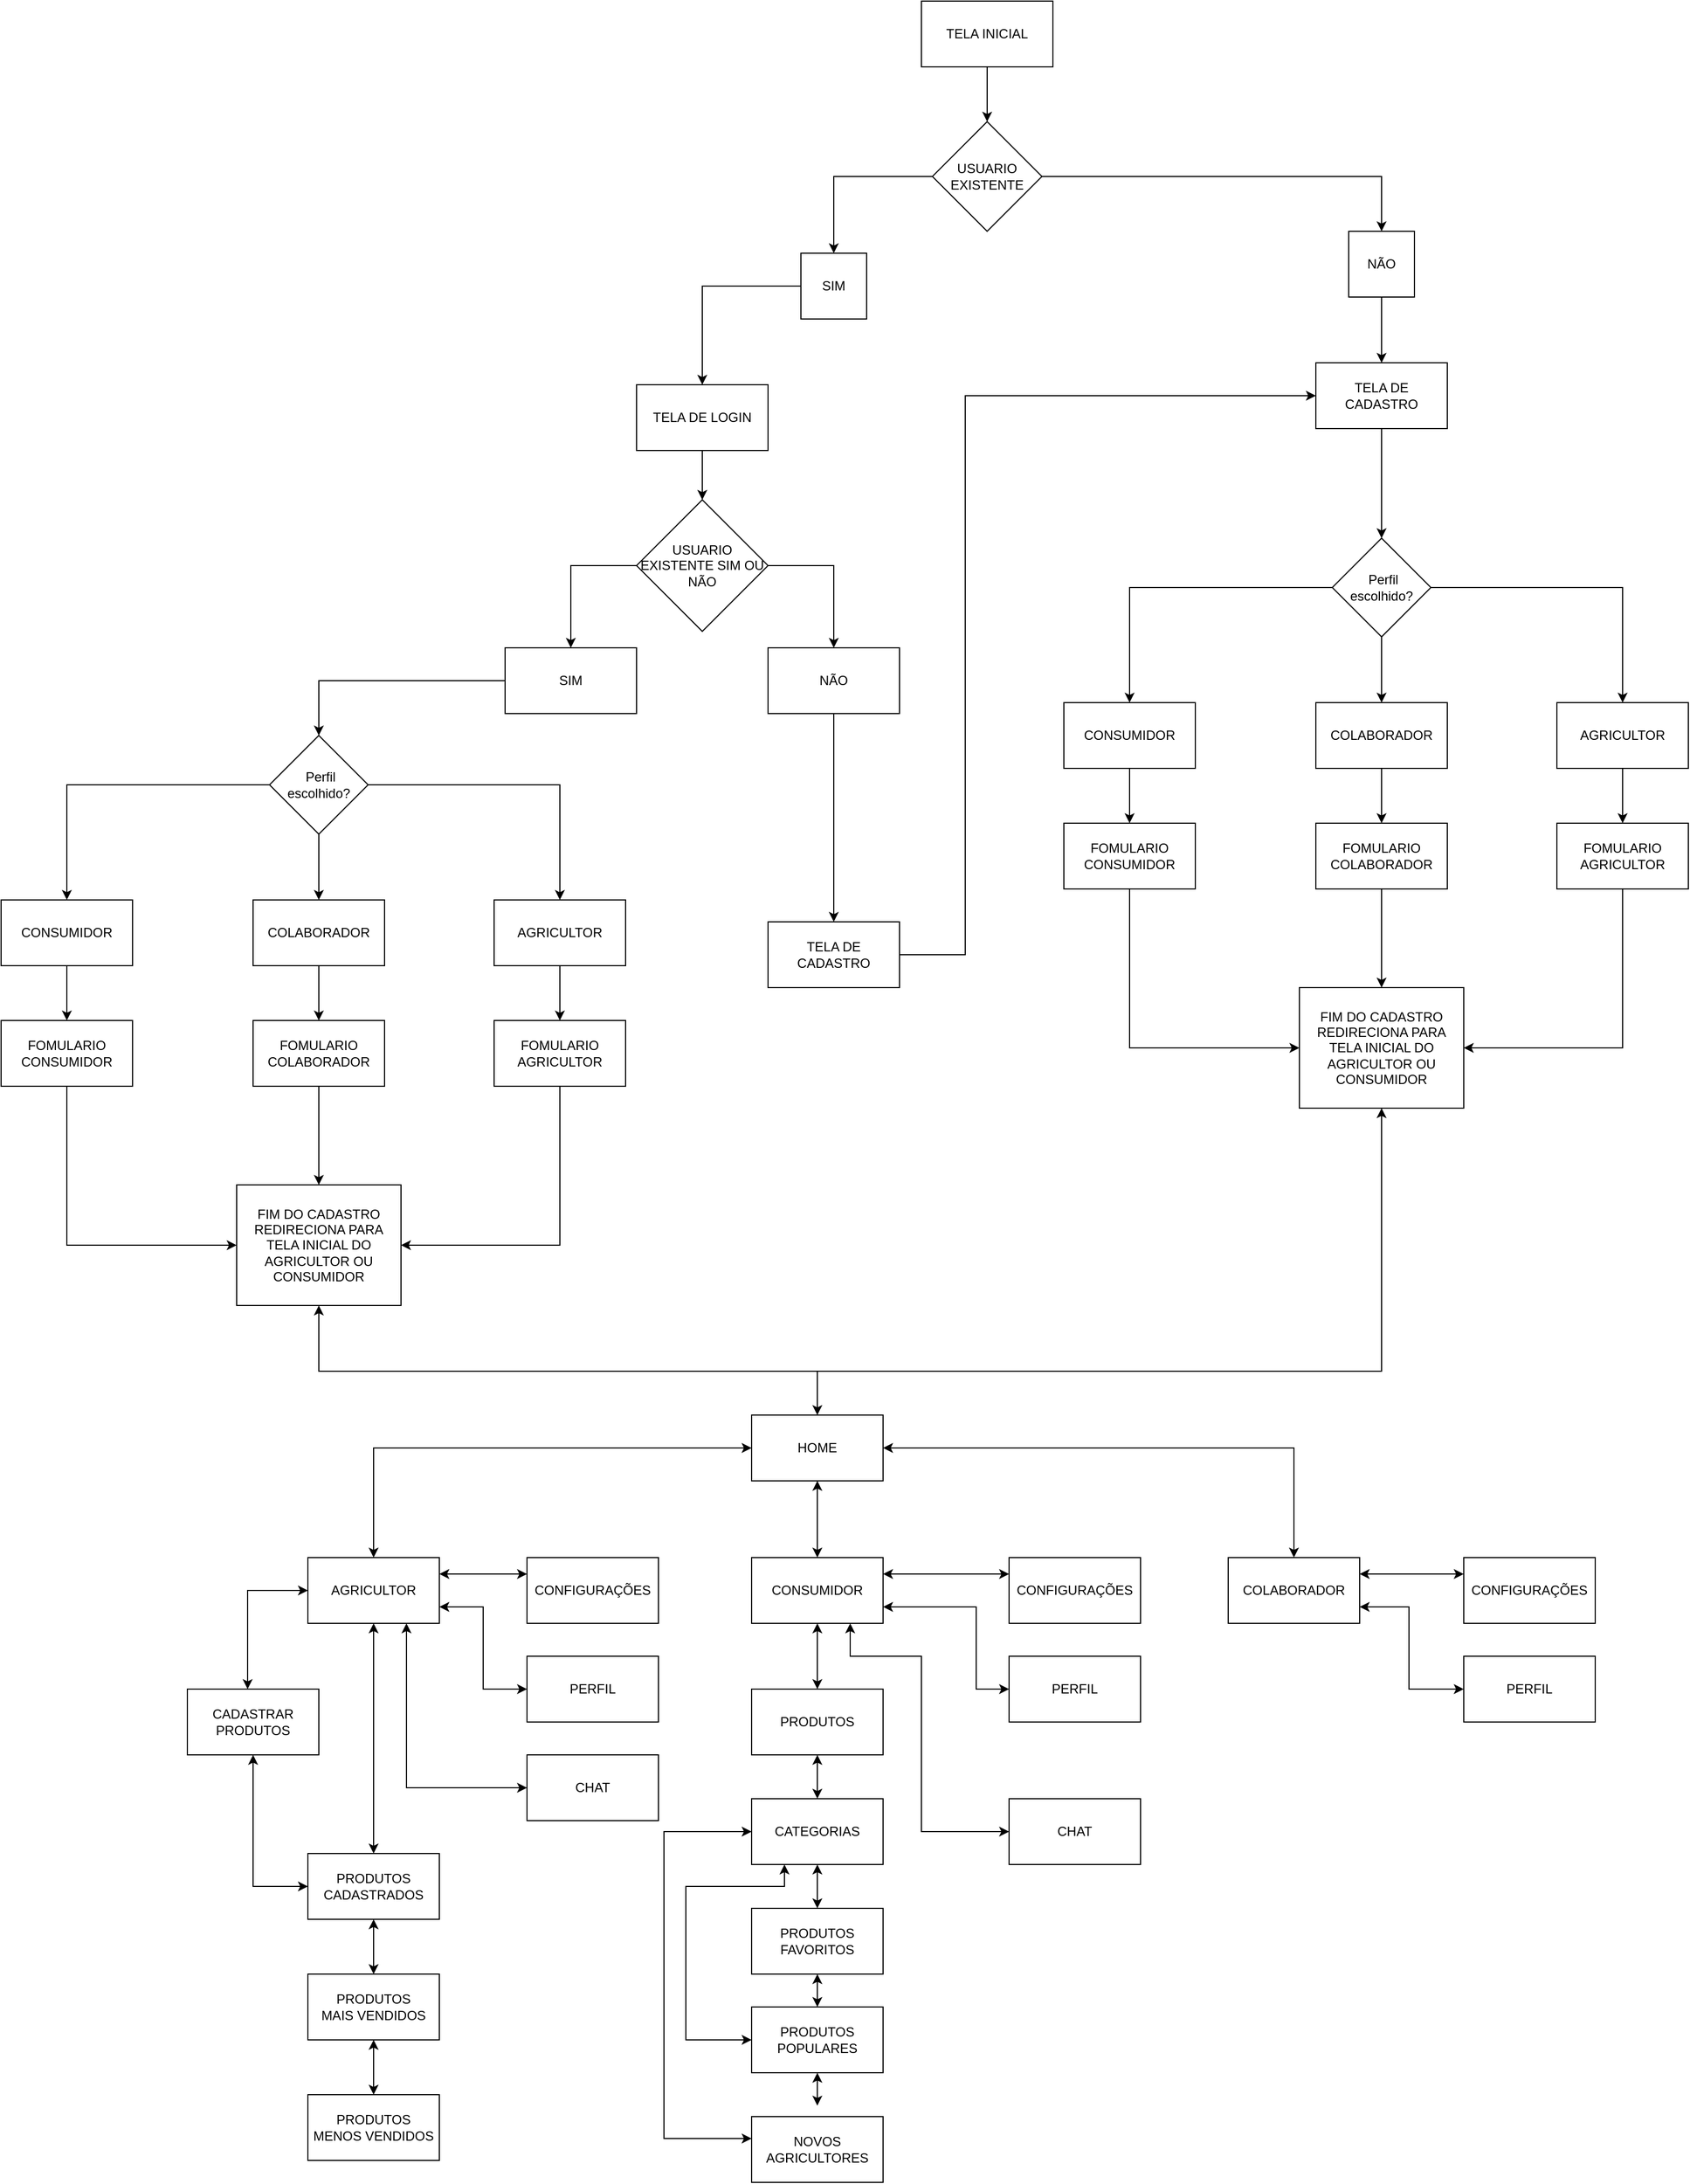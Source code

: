 <mxfile version="26.2.14">
  <diagram name="Página-1" id="ub3TqjXY3tPPMrQ7wsaH">
    <mxGraphModel dx="2837" dy="937" grid="1" gridSize="10" guides="1" tooltips="1" connect="1" arrows="1" fold="1" page="1" pageScale="1" pageWidth="1100" pageHeight="850" math="0" shadow="0">
      <root>
        <mxCell id="0" />
        <mxCell id="1" parent="0" />
        <mxCell id="Gy5lbTfUsCaIjYYjU4_O-53" style="edgeStyle=orthogonalEdgeStyle;rounded=0;orthogonalLoop=1;jettySize=auto;html=1;exitX=0.5;exitY=1;exitDx=0;exitDy=0;entryX=0.5;entryY=0;entryDx=0;entryDy=0;" parent="1" source="Gy5lbTfUsCaIjYYjU4_O-1" target="Gy5lbTfUsCaIjYYjU4_O-2" edge="1">
          <mxGeometry relative="1" as="geometry" />
        </mxCell>
        <mxCell id="Gy5lbTfUsCaIjYYjU4_O-1" value="TELA INICIAL" style="rounded=0;whiteSpace=wrap;html=1;" parent="1" vertex="1">
          <mxGeometry x="-230" y="30" width="120" height="60" as="geometry" />
        </mxCell>
        <mxCell id="Gy5lbTfUsCaIjYYjU4_O-2" value="USUARIO EXISTENTE" style="rhombus;whiteSpace=wrap;html=1;" parent="1" vertex="1">
          <mxGeometry x="-220" y="140" width="100" height="100" as="geometry" />
        </mxCell>
        <mxCell id="Gy5lbTfUsCaIjYYjU4_O-3" value="SIM" style="rounded=0;whiteSpace=wrap;html=1;" parent="1" vertex="1">
          <mxGeometry x="-340" y="260" width="60" height="60" as="geometry" />
        </mxCell>
        <mxCell id="Gy5lbTfUsCaIjYYjU4_O-4" value="NÃO" style="rounded=0;whiteSpace=wrap;html=1;" parent="1" vertex="1">
          <mxGeometry x="160" y="240" width="60" height="60" as="geometry" />
        </mxCell>
        <mxCell id="Gy5lbTfUsCaIjYYjU4_O-5" value="TELA DE CADASTRO" style="rounded=0;whiteSpace=wrap;html=1;" parent="1" vertex="1">
          <mxGeometry x="130" y="360" width="120" height="60" as="geometry" />
        </mxCell>
        <mxCell id="Gy5lbTfUsCaIjYYjU4_O-13" value="" style="endArrow=classic;html=1;rounded=0;exitX=1;exitY=0.5;exitDx=0;exitDy=0;entryX=0.5;entryY=0;entryDx=0;entryDy=0;" parent="1" source="Gy5lbTfUsCaIjYYjU4_O-2" target="Gy5lbTfUsCaIjYYjU4_O-4" edge="1">
          <mxGeometry width="50" height="50" relative="1" as="geometry">
            <mxPoint x="-70" y="520" as="sourcePoint" />
            <mxPoint x="-20" y="470" as="targetPoint" />
            <Array as="points">
              <mxPoint x="190" y="190" />
            </Array>
          </mxGeometry>
        </mxCell>
        <mxCell id="Gy5lbTfUsCaIjYYjU4_O-14" value="" style="endArrow=classic;html=1;rounded=0;exitX=0.5;exitY=1;exitDx=0;exitDy=0;entryX=0.5;entryY=0;entryDx=0;entryDy=0;" parent="1" source="Gy5lbTfUsCaIjYYjU4_O-4" target="Gy5lbTfUsCaIjYYjU4_O-5" edge="1">
          <mxGeometry width="50" height="50" relative="1" as="geometry">
            <mxPoint x="50" y="500" as="sourcePoint" />
            <mxPoint x="100" y="450" as="targetPoint" />
          </mxGeometry>
        </mxCell>
        <mxCell id="Gy5lbTfUsCaIjYYjU4_O-15" value="" style="endArrow=classic;html=1;rounded=0;exitX=0.5;exitY=1;exitDx=0;exitDy=0;" parent="1" source="Gy5lbTfUsCaIjYYjU4_O-5" target="VGZ9ggrxXx4jBzT0fz5f-10" edge="1">
          <mxGeometry width="50" height="50" relative="1" as="geometry">
            <mxPoint x="-70" y="520" as="sourcePoint" />
            <mxPoint x="70" y="500" as="targetPoint" />
          </mxGeometry>
        </mxCell>
        <mxCell id="Gy5lbTfUsCaIjYYjU4_O-22" value="" style="endArrow=classic;html=1;rounded=0;exitX=0;exitY=0.5;exitDx=0;exitDy=0;entryX=0.5;entryY=0;entryDx=0;entryDy=0;" parent="1" source="Gy5lbTfUsCaIjYYjU4_O-2" target="Gy5lbTfUsCaIjYYjU4_O-3" edge="1">
          <mxGeometry width="50" height="50" relative="1" as="geometry">
            <mxPoint x="-80" y="570" as="sourcePoint" />
            <mxPoint x="-30" y="520" as="targetPoint" />
            <Array as="points">
              <mxPoint x="-310" y="190" />
            </Array>
          </mxGeometry>
        </mxCell>
        <mxCell id="Gy5lbTfUsCaIjYYjU4_O-35" value="TELA DE LOGIN" style="rounded=0;whiteSpace=wrap;html=1;" parent="1" vertex="1">
          <mxGeometry x="-490" y="380" width="120" height="60" as="geometry" />
        </mxCell>
        <mxCell id="Gy5lbTfUsCaIjYYjU4_O-36" value="&lt;div&gt;USUARIO EXISTENTE SIM OU NÃO&lt;/div&gt;" style="rhombus;whiteSpace=wrap;html=1;" parent="1" vertex="1">
          <mxGeometry x="-490" y="485" width="120" height="120" as="geometry" />
        </mxCell>
        <mxCell id="Gy5lbTfUsCaIjYYjU4_O-37" value="NÃO" style="rounded=0;whiteSpace=wrap;html=1;" parent="1" vertex="1">
          <mxGeometry x="-370" y="620" width="120" height="60" as="geometry" />
        </mxCell>
        <mxCell id="Gy5lbTfUsCaIjYYjU4_O-38" value="SIM" style="rounded=0;whiteSpace=wrap;html=1;" parent="1" vertex="1">
          <mxGeometry x="-610" y="620" width="120" height="60" as="geometry" />
        </mxCell>
        <mxCell id="Gy5lbTfUsCaIjYYjU4_O-40" value="TELA DE CADASTRO" style="rounded=0;whiteSpace=wrap;html=1;" parent="1" vertex="1">
          <mxGeometry x="-370" y="870" width="120" height="60" as="geometry" />
        </mxCell>
        <mxCell id="Gy5lbTfUsCaIjYYjU4_O-42" value="" style="endArrow=classic;html=1;rounded=0;exitX=0.5;exitY=1;exitDx=0;exitDy=0;entryX=0.5;entryY=0;entryDx=0;entryDy=0;" parent="1" source="Gy5lbTfUsCaIjYYjU4_O-35" target="Gy5lbTfUsCaIjYYjU4_O-36" edge="1">
          <mxGeometry width="50" height="50" relative="1" as="geometry">
            <mxPoint x="-570" y="520" as="sourcePoint" />
            <mxPoint x="-520" y="470" as="targetPoint" />
          </mxGeometry>
        </mxCell>
        <mxCell id="Gy5lbTfUsCaIjYYjU4_O-43" value="" style="endArrow=classic;html=1;rounded=0;entryX=0.5;entryY=0;entryDx=0;entryDy=0;exitX=0;exitY=0.5;exitDx=0;exitDy=0;" parent="1" source="Gy5lbTfUsCaIjYYjU4_O-36" target="Gy5lbTfUsCaIjYYjU4_O-38" edge="1">
          <mxGeometry width="50" height="50" relative="1" as="geometry">
            <mxPoint x="-570" y="520" as="sourcePoint" />
            <mxPoint x="-520" y="470" as="targetPoint" />
            <Array as="points">
              <mxPoint x="-550" y="545" />
            </Array>
          </mxGeometry>
        </mxCell>
        <mxCell id="Gy5lbTfUsCaIjYYjU4_O-44" value="" style="endArrow=classic;html=1;rounded=0;entryX=0.5;entryY=0;entryDx=0;entryDy=0;exitX=1;exitY=0.5;exitDx=0;exitDy=0;" parent="1" source="Gy5lbTfUsCaIjYYjU4_O-36" target="Gy5lbTfUsCaIjYYjU4_O-37" edge="1">
          <mxGeometry width="50" height="50" relative="1" as="geometry">
            <mxPoint x="-465" y="555" as="sourcePoint" />
            <mxPoint x="-540" y="630" as="targetPoint" />
            <Array as="points">
              <mxPoint x="-310" y="545" />
            </Array>
          </mxGeometry>
        </mxCell>
        <mxCell id="Gy5lbTfUsCaIjYYjU4_O-46" value="" style="endArrow=classic;html=1;rounded=0;exitX=0.5;exitY=1;exitDx=0;exitDy=0;entryX=0.5;entryY=0;entryDx=0;entryDy=0;" parent="1" source="Gy5lbTfUsCaIjYYjU4_O-37" target="Gy5lbTfUsCaIjYYjU4_O-40" edge="1">
          <mxGeometry width="50" height="50" relative="1" as="geometry">
            <mxPoint x="-310" y="820" as="sourcePoint" />
            <mxPoint x="-520" y="1040" as="targetPoint" />
          </mxGeometry>
        </mxCell>
        <mxCell id="Gy5lbTfUsCaIjYYjU4_O-49" value="" style="endArrow=classic;html=1;rounded=0;exitX=1;exitY=0.5;exitDx=0;exitDy=0;entryX=0;entryY=0.5;entryDx=0;entryDy=0;" parent="1" source="Gy5lbTfUsCaIjYYjU4_O-40" target="Gy5lbTfUsCaIjYYjU4_O-5" edge="1">
          <mxGeometry width="50" height="50" relative="1" as="geometry">
            <mxPoint x="-120" y="680" as="sourcePoint" />
            <mxPoint x="-70" y="630" as="targetPoint" />
            <Array as="points">
              <mxPoint x="-190" y="900" />
              <mxPoint x="-190" y="390" />
            </Array>
          </mxGeometry>
        </mxCell>
        <mxCell id="Gy5lbTfUsCaIjYYjU4_O-51" value="" style="endArrow=classic;html=1;rounded=0;exitX=0;exitY=0.5;exitDx=0;exitDy=0;entryX=0.5;entryY=0;entryDx=0;entryDy=0;" parent="1" source="Gy5lbTfUsCaIjYYjU4_O-3" target="Gy5lbTfUsCaIjYYjU4_O-35" edge="1">
          <mxGeometry width="50" height="50" relative="1" as="geometry">
            <mxPoint x="-120" y="680" as="sourcePoint" />
            <mxPoint x="-70" y="630" as="targetPoint" />
            <Array as="points">
              <mxPoint x="-430" y="290" />
            </Array>
          </mxGeometry>
        </mxCell>
        <mxCell id="Gy5lbTfUsCaIjYYjU4_O-55" value="AGRICULTOR" style="rounded=0;whiteSpace=wrap;html=1;" parent="1" vertex="1">
          <mxGeometry x="-620" y="850" width="120" height="60" as="geometry" />
        </mxCell>
        <mxCell id="Gy5lbTfUsCaIjYYjU4_O-56" value="CONSUMIDOR" style="rounded=0;whiteSpace=wrap;html=1;" parent="1" vertex="1">
          <mxGeometry x="-1070" y="850" width="120" height="60" as="geometry" />
        </mxCell>
        <mxCell id="Gy5lbTfUsCaIjYYjU4_O-57" value="FOMULARIO CONSUMIDOR" style="rounded=0;whiteSpace=wrap;html=1;" parent="1" vertex="1">
          <mxGeometry x="-1070" y="960" width="120" height="60" as="geometry" />
        </mxCell>
        <mxCell id="Gy5lbTfUsCaIjYYjU4_O-58" value="FOMULARIO AGRICULTOR" style="rounded=0;whiteSpace=wrap;html=1;" parent="1" vertex="1">
          <mxGeometry x="-620" y="960" width="120" height="60" as="geometry" />
        </mxCell>
        <mxCell id="Gy5lbTfUsCaIjYYjU4_O-61" value="" style="endArrow=classic;html=1;rounded=0;entryX=0.5;entryY=0;entryDx=0;entryDy=0;exitX=1;exitY=0.5;exitDx=0;exitDy=0;" parent="1" target="Gy5lbTfUsCaIjYYjU4_O-55" edge="1">
          <mxGeometry width="50" height="50" relative="1" as="geometry">
            <mxPoint x="-735.0" y="745" as="sourcePoint" />
            <mxPoint x="-890" y="830" as="targetPoint" />
            <Array as="points">
              <mxPoint x="-560" y="745" />
            </Array>
          </mxGeometry>
        </mxCell>
        <mxCell id="Gy5lbTfUsCaIjYYjU4_O-66" value="" style="endArrow=classic;html=1;rounded=0;exitX=0;exitY=0.5;exitDx=0;exitDy=0;entryX=0.5;entryY=0;entryDx=0;entryDy=0;" parent="1" source="Gy5lbTfUsCaIjYYjU4_O-38" edge="1">
          <mxGeometry width="50" height="50" relative="1" as="geometry">
            <mxPoint x="-360" y="770" as="sourcePoint" />
            <mxPoint x="-780.0" y="700" as="targetPoint" />
            <Array as="points">
              <mxPoint x="-780" y="650" />
            </Array>
          </mxGeometry>
        </mxCell>
        <mxCell id="VGZ9ggrxXx4jBzT0fz5f-5" value="" style="endArrow=classic;html=1;rounded=0;exitX=0.5;exitY=1;exitDx=0;exitDy=0;entryX=0.5;entryY=0;entryDx=0;entryDy=0;" parent="1" source="Gy5lbTfUsCaIjYYjU4_O-55" target="Gy5lbTfUsCaIjYYjU4_O-58" edge="1">
          <mxGeometry width="50" height="50" relative="1" as="geometry">
            <mxPoint x="-680" y="1060" as="sourcePoint" />
            <mxPoint x="-630" y="1010" as="targetPoint" />
          </mxGeometry>
        </mxCell>
        <mxCell id="VGZ9ggrxXx4jBzT0fz5f-7" value="" style="endArrow=classic;html=1;rounded=0;entryX=1;entryY=0.5;entryDx=0;entryDy=0;exitX=0.5;exitY=1;exitDx=0;exitDy=0;" parent="1" source="Gy5lbTfUsCaIjYYjU4_O-58" edge="1">
          <mxGeometry width="50" height="50" relative="1" as="geometry">
            <mxPoint x="-560" y="1020" as="sourcePoint" />
            <mxPoint x="-705.0" y="1165" as="targetPoint" />
            <Array as="points">
              <mxPoint x="-560" y="1165" />
            </Array>
          </mxGeometry>
        </mxCell>
        <mxCell id="VGZ9ggrxXx4jBzT0fz5f-10" value="&lt;div&gt;&amp;nbsp;Perfil escolhido?&lt;/div&gt;" style="rhombus;whiteSpace=wrap;html=1;" parent="1" vertex="1">
          <mxGeometry x="145" y="520" width="90" height="90" as="geometry" />
        </mxCell>
        <mxCell id="VGZ9ggrxXx4jBzT0fz5f-11" value="AGRICULTOR" style="rounded=0;whiteSpace=wrap;html=1;" parent="1" vertex="1">
          <mxGeometry x="350" y="670" width="120" height="60" as="geometry" />
        </mxCell>
        <mxCell id="VGZ9ggrxXx4jBzT0fz5f-12" value="CONSUMIDOR" style="rounded=0;whiteSpace=wrap;html=1;" parent="1" vertex="1">
          <mxGeometry x="-100" y="670" width="120" height="60" as="geometry" />
        </mxCell>
        <mxCell id="VGZ9ggrxXx4jBzT0fz5f-13" value="FOMULARIO CONSUMIDOR" style="rounded=0;whiteSpace=wrap;html=1;" parent="1" vertex="1">
          <mxGeometry x="-100" y="780" width="120" height="60" as="geometry" />
        </mxCell>
        <mxCell id="VGZ9ggrxXx4jBzT0fz5f-14" value="FOMULARIO AGRICULTOR" style="rounded=0;whiteSpace=wrap;html=1;" parent="1" vertex="1">
          <mxGeometry x="350" y="780" width="120" height="60" as="geometry" />
        </mxCell>
        <mxCell id="VGZ9ggrxXx4jBzT0fz5f-15" value="" style="endArrow=classic;html=1;rounded=0;entryX=0.5;entryY=0;entryDx=0;entryDy=0;exitX=0;exitY=0.5;exitDx=0;exitDy=0;" parent="1" source="VGZ9ggrxXx4jBzT0fz5f-10" target="VGZ9ggrxXx4jBzT0fz5f-12" edge="1">
          <mxGeometry width="50" height="50" relative="1" as="geometry">
            <mxPoint x="50" y="540" as="sourcePoint" />
            <mxPoint x="100" y="490" as="targetPoint" />
            <Array as="points">
              <mxPoint x="-40" y="565" />
            </Array>
          </mxGeometry>
        </mxCell>
        <mxCell id="VGZ9ggrxXx4jBzT0fz5f-16" value="" style="endArrow=classic;html=1;rounded=0;entryX=0.5;entryY=0;entryDx=0;entryDy=0;exitX=1;exitY=0.5;exitDx=0;exitDy=0;" parent="1" source="VGZ9ggrxXx4jBzT0fz5f-10" target="VGZ9ggrxXx4jBzT0fz5f-11" edge="1">
          <mxGeometry width="50" height="50" relative="1" as="geometry">
            <mxPoint x="155" y="575" as="sourcePoint" />
            <mxPoint x="80" y="650" as="targetPoint" />
            <Array as="points">
              <mxPoint x="410" y="565" />
            </Array>
          </mxGeometry>
        </mxCell>
        <mxCell id="VGZ9ggrxXx4jBzT0fz5f-17" value="" style="endArrow=classic;html=1;rounded=0;exitX=0.5;exitY=1;exitDx=0;exitDy=0;entryX=0.5;entryY=0;entryDx=0;entryDy=0;" parent="1" source="VGZ9ggrxXx4jBzT0fz5f-12" target="VGZ9ggrxXx4jBzT0fz5f-13" edge="1">
          <mxGeometry width="50" height="50" relative="1" as="geometry">
            <mxPoint x="-60" y="1000" as="sourcePoint" />
            <mxPoint x="-10" y="950" as="targetPoint" />
          </mxGeometry>
        </mxCell>
        <mxCell id="VGZ9ggrxXx4jBzT0fz5f-18" value="COLABORADOR" style="rounded=0;whiteSpace=wrap;html=1;" parent="1" vertex="1">
          <mxGeometry x="130" y="670" width="120" height="60" as="geometry" />
        </mxCell>
        <mxCell id="VGZ9ggrxXx4jBzT0fz5f-19" value="FOMULARIO COLABORADOR" style="rounded=0;whiteSpace=wrap;html=1;" parent="1" vertex="1">
          <mxGeometry x="130" y="780" width="120" height="60" as="geometry" />
        </mxCell>
        <mxCell id="VGZ9ggrxXx4jBzT0fz5f-20" value="" style="endArrow=classic;html=1;rounded=0;exitX=0.5;exitY=1;exitDx=0;exitDy=0;entryX=0.5;entryY=0;entryDx=0;entryDy=0;" parent="1" source="VGZ9ggrxXx4jBzT0fz5f-18" target="VGZ9ggrxXx4jBzT0fz5f-19" edge="1">
          <mxGeometry width="50" height="50" relative="1" as="geometry">
            <mxPoint x="170" y="1000" as="sourcePoint" />
            <mxPoint x="220" y="950" as="targetPoint" />
          </mxGeometry>
        </mxCell>
        <mxCell id="VGZ9ggrxXx4jBzT0fz5f-21" value="" style="endArrow=classic;html=1;rounded=0;exitX=0.5;exitY=1;exitDx=0;exitDy=0;entryX=0.5;entryY=0;entryDx=0;entryDy=0;" parent="1" source="VGZ9ggrxXx4jBzT0fz5f-10" target="VGZ9ggrxXx4jBzT0fz5f-18" edge="1">
          <mxGeometry width="50" height="50" relative="1" as="geometry">
            <mxPoint x="290" y="880" as="sourcePoint" />
            <mxPoint x="340" y="830" as="targetPoint" />
          </mxGeometry>
        </mxCell>
        <mxCell id="VGZ9ggrxXx4jBzT0fz5f-22" value="" style="endArrow=classic;html=1;rounded=0;exitX=0.5;exitY=1;exitDx=0;exitDy=0;entryX=0.5;entryY=0;entryDx=0;entryDy=0;" parent="1" source="VGZ9ggrxXx4jBzT0fz5f-11" target="VGZ9ggrxXx4jBzT0fz5f-14" edge="1">
          <mxGeometry width="50" height="50" relative="1" as="geometry">
            <mxPoint x="290" y="880" as="sourcePoint" />
            <mxPoint x="340" y="830" as="targetPoint" />
          </mxGeometry>
        </mxCell>
        <mxCell id="VGZ9ggrxXx4jBzT0fz5f-23" value="FIM DO CADASTRO REDIRECIONA PARA TELA INICIAL DO AGRICULTOR OU CONSUMIDOR" style="rounded=0;whiteSpace=wrap;html=1;" parent="1" vertex="1">
          <mxGeometry x="115" y="930" width="150" height="110" as="geometry" />
        </mxCell>
        <mxCell id="VGZ9ggrxXx4jBzT0fz5f-24" value="" style="endArrow=classic;html=1;rounded=0;entryX=1;entryY=0.5;entryDx=0;entryDy=0;exitX=0.5;exitY=1;exitDx=0;exitDy=0;" parent="1" source="VGZ9ggrxXx4jBzT0fz5f-14" target="VGZ9ggrxXx4jBzT0fz5f-23" edge="1">
          <mxGeometry width="50" height="50" relative="1" as="geometry">
            <mxPoint x="410" y="840" as="sourcePoint" />
            <mxPoint x="460" y="790" as="targetPoint" />
            <Array as="points">
              <mxPoint x="410" y="985" />
            </Array>
          </mxGeometry>
        </mxCell>
        <mxCell id="VGZ9ggrxXx4jBzT0fz5f-25" value="" style="endArrow=classic;html=1;rounded=0;exitX=0.5;exitY=1;exitDx=0;exitDy=0;entryX=0;entryY=0.5;entryDx=0;entryDy=0;" parent="1" source="VGZ9ggrxXx4jBzT0fz5f-13" target="VGZ9ggrxXx4jBzT0fz5f-23" edge="1">
          <mxGeometry width="50" height="50" relative="1" as="geometry">
            <mxPoint x="410" y="840" as="sourcePoint" />
            <mxPoint x="460" y="790" as="targetPoint" />
            <Array as="points">
              <mxPoint x="-40" y="985" />
            </Array>
          </mxGeometry>
        </mxCell>
        <mxCell id="VGZ9ggrxXx4jBzT0fz5f-26" value="" style="endArrow=classic;html=1;rounded=0;exitX=0.5;exitY=1;exitDx=0;exitDy=0;entryX=0.5;entryY=0;entryDx=0;entryDy=0;" parent="1" source="VGZ9ggrxXx4jBzT0fz5f-19" target="VGZ9ggrxXx4jBzT0fz5f-23" edge="1">
          <mxGeometry width="50" height="50" relative="1" as="geometry">
            <mxPoint x="410" y="840" as="sourcePoint" />
            <mxPoint x="460" y="790" as="targetPoint" />
          </mxGeometry>
        </mxCell>
        <mxCell id="Gp2LNQog8hY2vS4GWj-N-8" value="CHAT" style="rounded=0;whiteSpace=wrap;html=1;" parent="1" vertex="1">
          <mxGeometry x="-150" y="1670" width="120" height="60" as="geometry" />
        </mxCell>
        <mxCell id="Gp2LNQog8hY2vS4GWj-N-14" value="" style="endArrow=classic;startArrow=classic;html=1;rounded=0;entryX=0.5;entryY=1;entryDx=0;entryDy=0;exitX=0;exitY=0.5;exitDx=0;exitDy=0;" parent="1" edge="1" target="Gp2LNQog8hY2vS4GWj-N-124" source="Gp2LNQog8hY2vS4GWj-N-138">
          <mxGeometry width="50" height="50" relative="1" as="geometry">
            <mxPoint x="-740" y="1800" as="sourcePoint" />
            <mxPoint x="-1000.0" y="1650.0" as="targetPoint" />
            <Array as="points">
              <mxPoint x="-840" y="1750" />
            </Array>
          </mxGeometry>
        </mxCell>
        <mxCell id="Gp2LNQog8hY2vS4GWj-N-18" value="&lt;div&gt;&amp;nbsp;Perfil escolhido?&lt;/div&gt;" style="rhombus;whiteSpace=wrap;html=1;" parent="1" vertex="1">
          <mxGeometry x="-825" y="700" width="90" height="90" as="geometry" />
        </mxCell>
        <mxCell id="Gp2LNQog8hY2vS4GWj-N-19" value="" style="endArrow=classic;html=1;rounded=0;entryX=0.5;entryY=0;entryDx=0;entryDy=0;exitX=0;exitY=0.5;exitDx=0;exitDy=0;" parent="1" source="Gp2LNQog8hY2vS4GWj-N-18" edge="1">
          <mxGeometry width="50" height="50" relative="1" as="geometry">
            <mxPoint x="-920" y="720" as="sourcePoint" />
            <mxPoint x="-1010" y="850" as="targetPoint" />
            <Array as="points">
              <mxPoint x="-1010" y="745" />
            </Array>
          </mxGeometry>
        </mxCell>
        <mxCell id="Gp2LNQog8hY2vS4GWj-N-20" value="" style="endArrow=classic;html=1;rounded=0;exitX=0.5;exitY=1;exitDx=0;exitDy=0;entryX=0.5;entryY=0;entryDx=0;entryDy=0;" parent="1" edge="1">
          <mxGeometry width="50" height="50" relative="1" as="geometry">
            <mxPoint x="-1010" y="910" as="sourcePoint" />
            <mxPoint x="-1010" y="960" as="targetPoint" />
          </mxGeometry>
        </mxCell>
        <mxCell id="Gp2LNQog8hY2vS4GWj-N-21" value="COLABORADOR" style="rounded=0;whiteSpace=wrap;html=1;" parent="1" vertex="1">
          <mxGeometry x="-840" y="850" width="120" height="60" as="geometry" />
        </mxCell>
        <mxCell id="Gp2LNQog8hY2vS4GWj-N-22" value="FOMULARIO COLABORADOR" style="rounded=0;whiteSpace=wrap;html=1;" parent="1" vertex="1">
          <mxGeometry x="-840" y="960" width="120" height="60" as="geometry" />
        </mxCell>
        <mxCell id="Gp2LNQog8hY2vS4GWj-N-23" value="" style="endArrow=classic;html=1;rounded=0;exitX=0.5;exitY=1;exitDx=0;exitDy=0;entryX=0.5;entryY=0;entryDx=0;entryDy=0;" parent="1" source="Gp2LNQog8hY2vS4GWj-N-21" target="Gp2LNQog8hY2vS4GWj-N-22" edge="1">
          <mxGeometry width="50" height="50" relative="1" as="geometry">
            <mxPoint x="-800" y="1180" as="sourcePoint" />
            <mxPoint x="-750" y="1130" as="targetPoint" />
          </mxGeometry>
        </mxCell>
        <mxCell id="Gp2LNQog8hY2vS4GWj-N-24" value="" style="endArrow=classic;html=1;rounded=0;exitX=0.5;exitY=1;exitDx=0;exitDy=0;entryX=0.5;entryY=0;entryDx=0;entryDy=0;" parent="1" source="Gp2LNQog8hY2vS4GWj-N-18" target="Gp2LNQog8hY2vS4GWj-N-21" edge="1">
          <mxGeometry width="50" height="50" relative="1" as="geometry">
            <mxPoint x="-680" y="1060" as="sourcePoint" />
            <mxPoint x="-630" y="1010" as="targetPoint" />
          </mxGeometry>
        </mxCell>
        <mxCell id="Gp2LNQog8hY2vS4GWj-N-25" value="FIM DO CADASTRO REDIRECIONA PARA TELA INICIAL DO AGRICULTOR OU CONSUMIDOR" style="rounded=0;whiteSpace=wrap;html=1;" parent="1" vertex="1">
          <mxGeometry x="-855" y="1110" width="150" height="110" as="geometry" />
        </mxCell>
        <mxCell id="Gp2LNQog8hY2vS4GWj-N-26" value="" style="endArrow=classic;html=1;rounded=0;exitX=0.5;exitY=1;exitDx=0;exitDy=0;entryX=0;entryY=0.5;entryDx=0;entryDy=0;" parent="1" target="Gp2LNQog8hY2vS4GWj-N-25" edge="1">
          <mxGeometry width="50" height="50" relative="1" as="geometry">
            <mxPoint x="-1010" y="1020" as="sourcePoint" />
            <mxPoint x="-510" y="970" as="targetPoint" />
            <Array as="points">
              <mxPoint x="-1010" y="1165" />
            </Array>
          </mxGeometry>
        </mxCell>
        <mxCell id="Gp2LNQog8hY2vS4GWj-N-27" value="" style="endArrow=classic;html=1;rounded=0;exitX=0.5;exitY=1;exitDx=0;exitDy=0;entryX=0.5;entryY=0;entryDx=0;entryDy=0;" parent="1" source="Gp2LNQog8hY2vS4GWj-N-22" target="Gp2LNQog8hY2vS4GWj-N-25" edge="1">
          <mxGeometry width="50" height="50" relative="1" as="geometry">
            <mxPoint x="-560" y="1020" as="sourcePoint" />
            <mxPoint x="-510" y="970" as="targetPoint" />
          </mxGeometry>
        </mxCell>
        <mxCell id="Gp2LNQog8hY2vS4GWj-N-28" value="HOME" style="rounded=0;whiteSpace=wrap;html=1;" parent="1" vertex="1">
          <mxGeometry x="-385" y="1320" width="120" height="60" as="geometry" />
        </mxCell>
        <mxCell id="Gp2LNQog8hY2vS4GWj-N-30" value="CONSUMIDOR" style="rounded=0;whiteSpace=wrap;html=1;" parent="1" vertex="1">
          <mxGeometry x="-385" y="1450" width="120" height="60" as="geometry" />
        </mxCell>
        <mxCell id="Gp2LNQog8hY2vS4GWj-N-31" value="PRODUTOS" style="rounded=0;whiteSpace=wrap;html=1;" parent="1" vertex="1">
          <mxGeometry x="-385" y="1570" width="120" height="60" as="geometry" />
        </mxCell>
        <mxCell id="Gp2LNQog8hY2vS4GWj-N-32" value="CATEGORIAS" style="rounded=0;whiteSpace=wrap;html=1;" parent="1" vertex="1">
          <mxGeometry x="-385" y="1670" width="120" height="60" as="geometry" />
        </mxCell>
        <mxCell id="Gp2LNQog8hY2vS4GWj-N-34" value="PRODUTOS FAVORITOS" style="rounded=0;whiteSpace=wrap;html=1;" parent="1" vertex="1">
          <mxGeometry x="-385" y="1770" width="120" height="60" as="geometry" />
        </mxCell>
        <mxCell id="Gp2LNQog8hY2vS4GWj-N-35" value="PRODUTOS POPULARES" style="rounded=0;whiteSpace=wrap;html=1;" parent="1" vertex="1">
          <mxGeometry x="-385" y="1860" width="120" height="60" as="geometry" />
        </mxCell>
        <mxCell id="Gp2LNQog8hY2vS4GWj-N-36" value="NOVOS AGRICULTORES" style="rounded=0;whiteSpace=wrap;html=1;" parent="1" vertex="1">
          <mxGeometry x="-385" y="1960" width="120" height="60" as="geometry" />
        </mxCell>
        <mxCell id="Gp2LNQog8hY2vS4GWj-N-37" value="" style="endArrow=classic;startArrow=classic;html=1;rounded=0;exitX=0.5;exitY=1;exitDx=0;exitDy=0;entryX=0.5;entryY=0;entryDx=0;entryDy=0;" parent="1" source="Gp2LNQog8hY2vS4GWj-N-32" target="Gp2LNQog8hY2vS4GWj-N-34" edge="1">
          <mxGeometry width="50" height="50" relative="1" as="geometry">
            <mxPoint x="-125" y="1850" as="sourcePoint" />
            <mxPoint x="-75" y="1800" as="targetPoint" />
          </mxGeometry>
        </mxCell>
        <mxCell id="Gp2LNQog8hY2vS4GWj-N-38" value="" style="endArrow=classic;startArrow=classic;html=1;rounded=0;exitX=0.25;exitY=1;exitDx=0;exitDy=0;entryX=0;entryY=0.5;entryDx=0;entryDy=0;" parent="1" source="Gp2LNQog8hY2vS4GWj-N-32" target="Gp2LNQog8hY2vS4GWj-N-35" edge="1">
          <mxGeometry width="50" height="50" relative="1" as="geometry">
            <mxPoint x="-125" y="1880" as="sourcePoint" />
            <mxPoint x="-75" y="1800" as="targetPoint" />
            <Array as="points">
              <mxPoint x="-355" y="1750" />
              <mxPoint x="-445" y="1750" />
              <mxPoint x="-445" y="1890" />
            </Array>
          </mxGeometry>
        </mxCell>
        <mxCell id="Gp2LNQog8hY2vS4GWj-N-39" value="" style="endArrow=classic;startArrow=classic;html=1;rounded=0;exitX=0.5;exitY=1;exitDx=0;exitDy=0;entryX=0.5;entryY=0;entryDx=0;entryDy=0;" parent="1" source="Gp2LNQog8hY2vS4GWj-N-34" target="Gp2LNQog8hY2vS4GWj-N-35" edge="1">
          <mxGeometry width="50" height="50" relative="1" as="geometry">
            <mxPoint x="-125" y="1850" as="sourcePoint" />
            <mxPoint x="-75" y="1800" as="targetPoint" />
          </mxGeometry>
        </mxCell>
        <mxCell id="Gp2LNQog8hY2vS4GWj-N-40" value="" style="endArrow=classic;startArrow=classic;html=1;rounded=0;exitX=0.5;exitY=1;exitDx=0;exitDy=0;entryX=0.5;entryY=0;entryDx=0;entryDy=0;" parent="1" source="Gp2LNQog8hY2vS4GWj-N-35" edge="1">
          <mxGeometry width="50" height="50" relative="1" as="geometry">
            <mxPoint x="-125" y="1850" as="sourcePoint" />
            <mxPoint x="-325" y="1950" as="targetPoint" />
          </mxGeometry>
        </mxCell>
        <mxCell id="Gp2LNQog8hY2vS4GWj-N-41" value="" style="endArrow=classic;startArrow=classic;html=1;rounded=0;exitX=0.5;exitY=1;exitDx=0;exitDy=0;entryX=0.5;entryY=0;entryDx=0;entryDy=0;" parent="1" source="Gp2LNQog8hY2vS4GWj-N-25" target="Gp2LNQog8hY2vS4GWj-N-28" edge="1">
          <mxGeometry width="50" height="50" relative="1" as="geometry">
            <mxPoint x="-600" y="1510" as="sourcePoint" />
            <mxPoint x="-550" y="1460" as="targetPoint" />
            <Array as="points">
              <mxPoint x="-780" y="1280" />
              <mxPoint x="-325" y="1280" />
            </Array>
          </mxGeometry>
        </mxCell>
        <mxCell id="Gp2LNQog8hY2vS4GWj-N-42" value="" style="endArrow=classic;startArrow=classic;html=1;rounded=0;exitX=0.5;exitY=0;exitDx=0;exitDy=0;" parent="1" source="Gp2LNQog8hY2vS4GWj-N-31" target="Gp2LNQog8hY2vS4GWj-N-30" edge="1">
          <mxGeometry width="50" height="50" relative="1" as="geometry">
            <mxPoint x="-75" y="1610" as="sourcePoint" />
            <mxPoint x="-25" y="1560" as="targetPoint" />
          </mxGeometry>
        </mxCell>
        <mxCell id="Gp2LNQog8hY2vS4GWj-N-67" value="" style="endArrow=classic;startArrow=classic;html=1;rounded=0;exitX=0.5;exitY=1;exitDx=0;exitDy=0;entryX=0.5;entryY=0;entryDx=0;entryDy=0;" parent="1" source="Gp2LNQog8hY2vS4GWj-N-31" target="Gp2LNQog8hY2vS4GWj-N-32" edge="1">
          <mxGeometry width="50" height="50" relative="1" as="geometry">
            <mxPoint x="-75" y="1370" as="sourcePoint" />
            <mxPoint x="-25" y="1320" as="targetPoint" />
          </mxGeometry>
        </mxCell>
        <mxCell id="Gp2LNQog8hY2vS4GWj-N-68" value="" style="endArrow=classic;startArrow=classic;html=1;rounded=0;exitX=0.75;exitY=1;exitDx=0;exitDy=0;entryX=0;entryY=0.5;entryDx=0;entryDy=0;" parent="1" source="Gp2LNQog8hY2vS4GWj-N-30" target="Gp2LNQog8hY2vS4GWj-N-8" edge="1">
          <mxGeometry width="50" height="50" relative="1" as="geometry">
            <mxPoint x="-75" y="1790" as="sourcePoint" />
            <mxPoint x="-225" y="1700" as="targetPoint" />
            <Array as="points">
              <mxPoint x="-295" y="1540" />
              <mxPoint x="-230" y="1540" />
              <mxPoint x="-230" y="1700" />
            </Array>
          </mxGeometry>
        </mxCell>
        <mxCell id="Gp2LNQog8hY2vS4GWj-N-72" value="" style="endArrow=classic;startArrow=classic;html=1;rounded=0;exitX=0.5;exitY=1;exitDx=0;exitDy=0;entryX=0.5;entryY=0;entryDx=0;entryDy=0;" parent="1" source="Gp2LNQog8hY2vS4GWj-N-28" target="Gp2LNQog8hY2vS4GWj-N-30" edge="1">
          <mxGeometry width="50" height="50" relative="1" as="geometry">
            <mxPoint x="-180" y="1760" as="sourcePoint" />
            <mxPoint x="-270" y="1440" as="targetPoint" />
          </mxGeometry>
        </mxCell>
        <mxCell id="Gp2LNQog8hY2vS4GWj-N-73" value="" style="endArrow=classic;startArrow=classic;html=1;rounded=0;exitX=0;exitY=0.5;exitDx=0;exitDy=0;entryX=0;entryY=0.5;entryDx=0;entryDy=0;" parent="1" source="Gp2LNQog8hY2vS4GWj-N-32" edge="1">
          <mxGeometry width="50" height="50" relative="1" as="geometry">
            <mxPoint x="-85" y="1730" as="sourcePoint" />
            <mxPoint x="-385" y="1980" as="targetPoint" />
            <Array as="points">
              <mxPoint x="-465" y="1700" />
              <mxPoint x="-465" y="1980" />
            </Array>
          </mxGeometry>
        </mxCell>
        <mxCell id="Gp2LNQog8hY2vS4GWj-N-80" value="" style="endArrow=classic;html=1;rounded=0;entryX=0.5;entryY=1;entryDx=0;entryDy=0;" parent="1" target="VGZ9ggrxXx4jBzT0fz5f-23" edge="1">
          <mxGeometry width="50" height="50" relative="1" as="geometry">
            <mxPoint x="-330" y="1280" as="sourcePoint" />
            <mxPoint x="-850" y="1580" as="targetPoint" />
            <Array as="points">
              <mxPoint x="190" y="1280" />
            </Array>
          </mxGeometry>
        </mxCell>
        <mxCell id="Gp2LNQog8hY2vS4GWj-N-82" value="AGRICULTOR" style="rounded=0;whiteSpace=wrap;html=1;" parent="1" vertex="1">
          <mxGeometry x="-790" y="1450" width="120" height="60" as="geometry" />
        </mxCell>
        <mxCell id="Gp2LNQog8hY2vS4GWj-N-98" value="" style="endArrow=classic;startArrow=classic;html=1;rounded=0;exitX=0.5;exitY=0;exitDx=0;exitDy=0;entryX=0;entryY=0.5;entryDx=0;entryDy=0;" parent="1" source="Gp2LNQog8hY2vS4GWj-N-82" target="Gp2LNQog8hY2vS4GWj-N-28" edge="1">
          <mxGeometry width="50" height="50" relative="1" as="geometry">
            <mxPoint x="-380" y="1670" as="sourcePoint" />
            <mxPoint x="-330" y="1620" as="targetPoint" />
            <Array as="points">
              <mxPoint x="-730" y="1350" />
            </Array>
          </mxGeometry>
        </mxCell>
        <mxCell id="Gp2LNQog8hY2vS4GWj-N-100" value="COLABORADOR" style="rounded=0;whiteSpace=wrap;html=1;" parent="1" vertex="1">
          <mxGeometry x="50" y="1450" width="120" height="60" as="geometry" />
        </mxCell>
        <mxCell id="Gp2LNQog8hY2vS4GWj-N-114" value="" style="endArrow=classic;startArrow=classic;html=1;rounded=0;entryX=0.5;entryY=0;entryDx=0;entryDy=0;exitX=1;exitY=0.5;exitDx=0;exitDy=0;" parent="1" source="Gp2LNQog8hY2vS4GWj-N-28" target="Gp2LNQog8hY2vS4GWj-N-100" edge="1">
          <mxGeometry width="50" height="50" relative="1" as="geometry">
            <mxPoint x="-440" y="1700" as="sourcePoint" />
            <mxPoint x="-390" y="1650" as="targetPoint" />
            <Array as="points">
              <mxPoint x="110" y="1350" />
            </Array>
          </mxGeometry>
        </mxCell>
        <mxCell id="Gp2LNQog8hY2vS4GWj-N-124" value="CADASTRAR PRODUTOS" style="rounded=0;whiteSpace=wrap;html=1;" parent="1" vertex="1">
          <mxGeometry x="-900" y="1570" width="120" height="60" as="geometry" />
        </mxCell>
        <mxCell id="Gp2LNQog8hY2vS4GWj-N-125" value="CONFIGURAÇÕES" style="rounded=0;whiteSpace=wrap;html=1;" parent="1" vertex="1">
          <mxGeometry x="-150" y="1450" width="120" height="60" as="geometry" />
        </mxCell>
        <mxCell id="Gp2LNQog8hY2vS4GWj-N-126" value="PERFIL" style="rounded=0;whiteSpace=wrap;html=1;" parent="1" vertex="1">
          <mxGeometry x="-150" y="1540" width="120" height="60" as="geometry" />
        </mxCell>
        <mxCell id="Gp2LNQog8hY2vS4GWj-N-127" value="" style="endArrow=classic;startArrow=classic;html=1;rounded=0;entryX=0;entryY=0.25;entryDx=0;entryDy=0;exitX=1;exitY=0.25;exitDx=0;exitDy=0;" parent="1" source="Gp2LNQog8hY2vS4GWj-N-30" target="Gp2LNQog8hY2vS4GWj-N-125" edge="1">
          <mxGeometry width="50" height="50" relative="1" as="geometry">
            <mxPoint x="-475" y="1690" as="sourcePoint" />
            <mxPoint x="-425" y="1640" as="targetPoint" />
          </mxGeometry>
        </mxCell>
        <mxCell id="Gp2LNQog8hY2vS4GWj-N-128" value="" style="endArrow=classic;startArrow=classic;html=1;rounded=0;entryX=0;entryY=0.5;entryDx=0;entryDy=0;exitX=1;exitY=0.75;exitDx=0;exitDy=0;" parent="1" source="Gp2LNQog8hY2vS4GWj-N-30" target="Gp2LNQog8hY2vS4GWj-N-126" edge="1">
          <mxGeometry width="50" height="50" relative="1" as="geometry">
            <mxPoint x="-475" y="1690" as="sourcePoint" />
            <mxPoint x="-425" y="1640" as="targetPoint" />
            <Array as="points">
              <mxPoint x="-180" y="1495" />
              <mxPoint x="-180" y="1570" />
            </Array>
          </mxGeometry>
        </mxCell>
        <mxCell id="Gp2LNQog8hY2vS4GWj-N-129" value="CONFIGURAÇÕES" style="rounded=0;whiteSpace=wrap;html=1;" parent="1" vertex="1">
          <mxGeometry x="265" y="1450" width="120" height="60" as="geometry" />
        </mxCell>
        <mxCell id="Gp2LNQog8hY2vS4GWj-N-130" value="PERFIL" style="rounded=0;whiteSpace=wrap;html=1;" parent="1" vertex="1">
          <mxGeometry x="265" y="1540" width="120" height="60" as="geometry" />
        </mxCell>
        <mxCell id="Gp2LNQog8hY2vS4GWj-N-132" value="" style="endArrow=classic;startArrow=classic;html=1;rounded=0;entryX=0;entryY=0.25;entryDx=0;entryDy=0;exitX=1;exitY=0.25;exitDx=0;exitDy=0;" parent="1" source="Gp2LNQog8hY2vS4GWj-N-100" target="Gp2LNQog8hY2vS4GWj-N-129" edge="1">
          <mxGeometry width="50" height="50" relative="1" as="geometry">
            <mxPoint x="-145" y="1640" as="sourcePoint" />
            <mxPoint x="-95" y="1590" as="targetPoint" />
          </mxGeometry>
        </mxCell>
        <mxCell id="Gp2LNQog8hY2vS4GWj-N-133" value="" style="endArrow=classic;startArrow=classic;html=1;rounded=0;entryX=0;entryY=0.5;entryDx=0;entryDy=0;exitX=1;exitY=0.75;exitDx=0;exitDy=0;" parent="1" source="Gp2LNQog8hY2vS4GWj-N-100" target="Gp2LNQog8hY2vS4GWj-N-130" edge="1">
          <mxGeometry width="50" height="50" relative="1" as="geometry">
            <mxPoint x="-145" y="1640" as="sourcePoint" />
            <mxPoint x="-95" y="1590" as="targetPoint" />
            <Array as="points">
              <mxPoint x="215" y="1495" />
              <mxPoint x="215" y="1570" />
            </Array>
          </mxGeometry>
        </mxCell>
        <mxCell id="Gp2LNQog8hY2vS4GWj-N-134" value="CONFIGURAÇÕES" style="rounded=0;whiteSpace=wrap;html=1;" parent="1" vertex="1">
          <mxGeometry x="-590" y="1450" width="120" height="60" as="geometry" />
        </mxCell>
        <mxCell id="Gp2LNQog8hY2vS4GWj-N-135" value="PERFIL" style="rounded=0;whiteSpace=wrap;html=1;" parent="1" vertex="1">
          <mxGeometry x="-590" y="1540" width="120" height="60" as="geometry" />
        </mxCell>
        <mxCell id="Gp2LNQog8hY2vS4GWj-N-136" value="" style="endArrow=classic;startArrow=classic;html=1;rounded=0;entryX=0;entryY=0.25;entryDx=0;entryDy=0;exitX=1;exitY=0.25;exitDx=0;exitDy=0;" parent="1" source="Gp2LNQog8hY2vS4GWj-N-82" target="Gp2LNQog8hY2vS4GWj-N-134" edge="1">
          <mxGeometry width="50" height="50" relative="1" as="geometry">
            <mxPoint x="-680" y="1570" as="sourcePoint" />
            <mxPoint x="-630" y="1520" as="targetPoint" />
          </mxGeometry>
        </mxCell>
        <mxCell id="Gp2LNQog8hY2vS4GWj-N-137" value="" style="endArrow=classic;startArrow=classic;html=1;rounded=0;exitX=1;exitY=0.75;exitDx=0;exitDy=0;entryX=0;entryY=0.5;entryDx=0;entryDy=0;" parent="1" source="Gp2LNQog8hY2vS4GWj-N-82" target="Gp2LNQog8hY2vS4GWj-N-135" edge="1">
          <mxGeometry width="50" height="50" relative="1" as="geometry">
            <mxPoint x="-680" y="1570" as="sourcePoint" />
            <mxPoint x="-630" y="1520" as="targetPoint" />
            <Array as="points">
              <mxPoint x="-630" y="1495" />
              <mxPoint x="-630" y="1570" />
            </Array>
          </mxGeometry>
        </mxCell>
        <mxCell id="Gp2LNQog8hY2vS4GWj-N-138" value="PRODUTOS&lt;div&gt;CADASTRADOS&lt;/div&gt;" style="rounded=0;whiteSpace=wrap;html=1;" parent="1" vertex="1">
          <mxGeometry x="-790" y="1720" width="120" height="60" as="geometry" />
        </mxCell>
        <mxCell id="Gp2LNQog8hY2vS4GWj-N-139" value="" style="endArrow=classic;startArrow=classic;html=1;rounded=0;exitX=0.5;exitY=0;exitDx=0;exitDy=0;entryX=0;entryY=0.5;entryDx=0;entryDy=0;" parent="1" target="Gp2LNQog8hY2vS4GWj-N-82" edge="1">
          <mxGeometry width="50" height="50" relative="1" as="geometry">
            <mxPoint x="-845.0" y="1570" as="sourcePoint" />
            <mxPoint x="-360" y="1610" as="targetPoint" />
            <Array as="points">
              <mxPoint x="-845" y="1480" />
            </Array>
          </mxGeometry>
        </mxCell>
        <mxCell id="Gp2LNQog8hY2vS4GWj-N-140" value="" style="endArrow=classic;startArrow=classic;html=1;rounded=0;entryX=0.5;entryY=1;entryDx=0;entryDy=0;exitX=0.5;exitY=0;exitDx=0;exitDy=0;" parent="1" source="Gp2LNQog8hY2vS4GWj-N-138" target="Gp2LNQog8hY2vS4GWj-N-82" edge="1">
          <mxGeometry width="50" height="50" relative="1" as="geometry">
            <mxPoint x="-410" y="1660" as="sourcePoint" />
            <mxPoint x="-360" y="1610" as="targetPoint" />
          </mxGeometry>
        </mxCell>
        <mxCell id="Gp2LNQog8hY2vS4GWj-N-141" value="PRODUTOS&lt;div&gt;MAIS VENDIDOS&lt;/div&gt;" style="rounded=0;whiteSpace=wrap;html=1;" parent="1" vertex="1">
          <mxGeometry x="-790" y="1830" width="120" height="60" as="geometry" />
        </mxCell>
        <mxCell id="Gp2LNQog8hY2vS4GWj-N-142" value="PRODUTOS&lt;div&gt;MENOS VENDIDOS&lt;/div&gt;" style="rounded=0;whiteSpace=wrap;html=1;" parent="1" vertex="1">
          <mxGeometry x="-790" y="1940" width="120" height="60" as="geometry" />
        </mxCell>
        <mxCell id="Gp2LNQog8hY2vS4GWj-N-143" value="" style="endArrow=classic;startArrow=classic;html=1;rounded=0;exitX=0.5;exitY=1;exitDx=0;exitDy=0;entryX=0.5;entryY=0;entryDx=0;entryDy=0;" parent="1" target="Gp2LNQog8hY2vS4GWj-N-141" edge="1">
          <mxGeometry width="50" height="50" relative="1" as="geometry">
            <mxPoint x="-730" y="1780" as="sourcePoint" />
            <mxPoint x="-460" y="1790" as="targetPoint" />
          </mxGeometry>
        </mxCell>
        <mxCell id="Gp2LNQog8hY2vS4GWj-N-144" value="" style="endArrow=classic;startArrow=classic;html=1;rounded=0;exitX=0.5;exitY=1;exitDx=0;exitDy=0;entryX=0.5;entryY=0;entryDx=0;entryDy=0;" parent="1" source="Gp2LNQog8hY2vS4GWj-N-141" target="Gp2LNQog8hY2vS4GWj-N-142" edge="1">
          <mxGeometry width="50" height="50" relative="1" as="geometry">
            <mxPoint x="-510" y="1840" as="sourcePoint" />
            <mxPoint x="-460" y="1790" as="targetPoint" />
          </mxGeometry>
        </mxCell>
        <mxCell id="UX65RSDcZVieQ_6pZxmg-1" value="CHAT" style="rounded=0;whiteSpace=wrap;html=1;" vertex="1" parent="1">
          <mxGeometry x="-590" y="1630" width="120" height="60" as="geometry" />
        </mxCell>
        <mxCell id="UX65RSDcZVieQ_6pZxmg-2" value="" style="endArrow=classic;startArrow=classic;html=1;rounded=0;entryX=0;entryY=0.5;entryDx=0;entryDy=0;exitX=0.75;exitY=1;exitDx=0;exitDy=0;" edge="1" parent="1" source="Gp2LNQog8hY2vS4GWj-N-82" target="UX65RSDcZVieQ_6pZxmg-1">
          <mxGeometry width="50" height="50" relative="1" as="geometry">
            <mxPoint x="-730" y="1640" as="sourcePoint" />
            <mxPoint x="-680" y="1590" as="targetPoint" />
            <Array as="points">
              <mxPoint x="-700" y="1660" />
            </Array>
          </mxGeometry>
        </mxCell>
      </root>
    </mxGraphModel>
  </diagram>
</mxfile>
